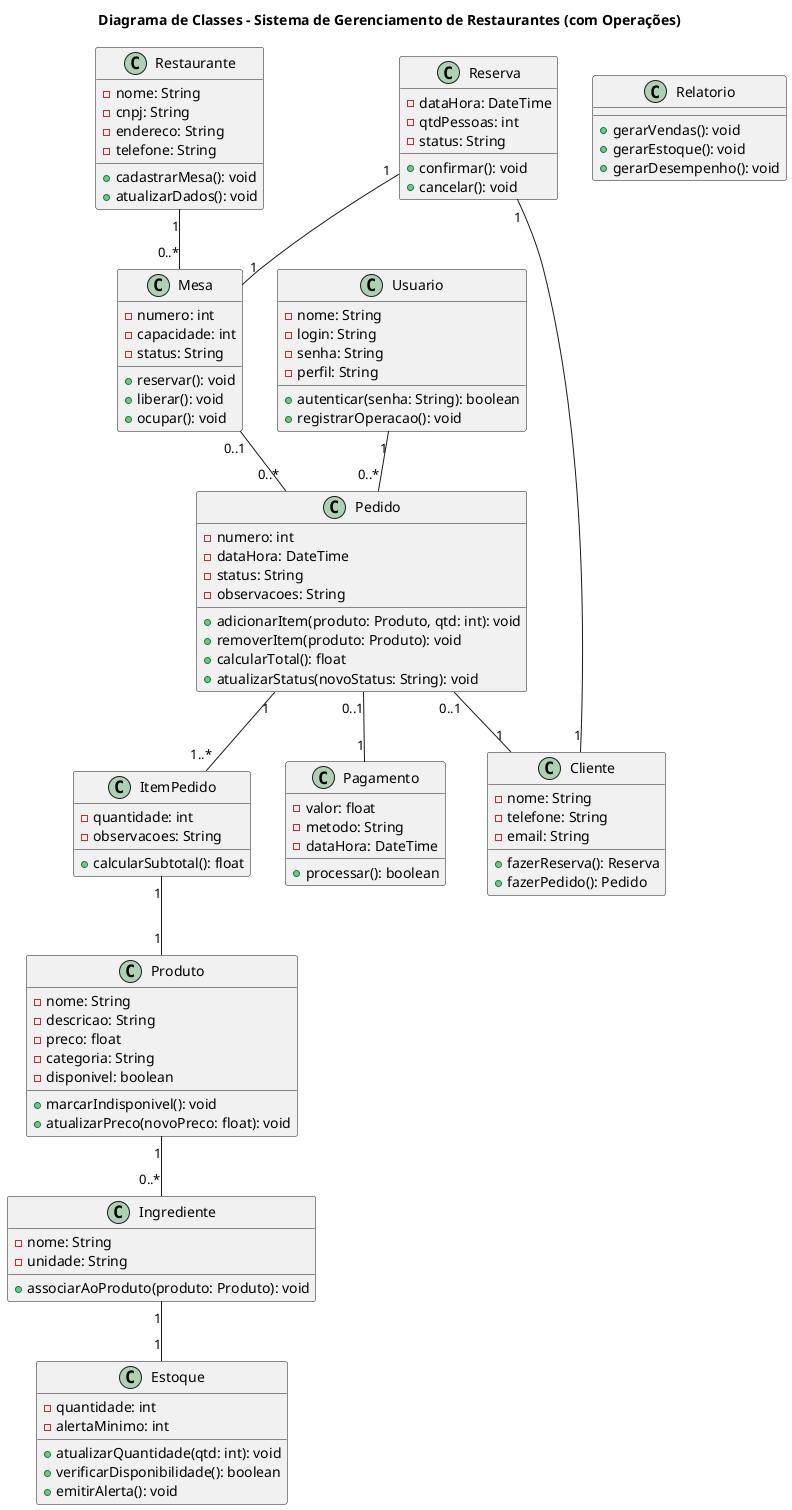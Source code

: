 @startuml
title Diagrama de Classes - Sistema de Gerenciamento de Restaurantes (com Operações)

class Restaurante {
  - nome: String
  - cnpj: String
  - endereco: String
  - telefone: String
  + cadastrarMesa(): void
  + atualizarDados(): void
}

class Mesa {
  - numero: int
  - capacidade: int
  - status: String
  + reservar(): void
  + liberar(): void
  + ocupar(): void
}

class Cliente {
  - nome: String
  - telefone: String
  - email: String
  + fazerReserva(): Reserva
  + fazerPedido(): Pedido
}

class Reserva {
  - dataHora: DateTime
  - qtdPessoas: int
  - status: String
  + confirmar(): void
  + cancelar(): void
}

class Pedido {
  - numero: int
  - dataHora: DateTime
  - status: String
  - observacoes: String
  + adicionarItem(produto: Produto, qtd: int): void
  + removerItem(produto: Produto): void
  + calcularTotal(): float
  + atualizarStatus(novoStatus: String): void
}

class ItemPedido {
  - quantidade: int
  - observacoes: String
  + calcularSubtotal(): float
}

class Produto {
  - nome: String
  - descricao: String
  - preco: float
  - categoria: String
  - disponivel: boolean
  + marcarIndisponivel(): void
  + atualizarPreco(novoPreco: float): void
}

class Estoque {
  - quantidade: int
  - alertaMinimo: int
  + atualizarQuantidade(qtd: int): void
  + verificarDisponibilidade(): boolean
  + emitirAlerta(): void
}

class Ingrediente {
  - nome: String
  - unidade: String
  + associarAoProduto(produto: Produto): void
}

class Usuario {
  - nome: String
  - login: String
  - senha: String
  - perfil: String
  + autenticar(senha: String): boolean
  + registrarOperacao(): void
}

class Pagamento {
  - valor: float
  - metodo: String
  - dataHora: DateTime
  + processar(): boolean
}

class Relatorio {
  + gerarVendas(): void
  + gerarEstoque(): void
  + gerarDesempenho(): void
}

' Relacionamentos
Restaurante "1" -- "0..*" Mesa
Mesa "0..1" -- "0..*" Pedido
Pedido "1" -- "1..*" ItemPedido
ItemPedido "1" -- "1" Produto
Produto "1" -- "0..*" Ingrediente
Ingrediente "1" -- "1" Estoque

Pedido "0..1" -- "1" Cliente
Pedido "0..1" -- "1" Pagamento
Reserva "1" -- "1" Cliente
Reserva "1" -- "1" Mesa

Usuario "1" -- "0..*" Pedido

@enduml
